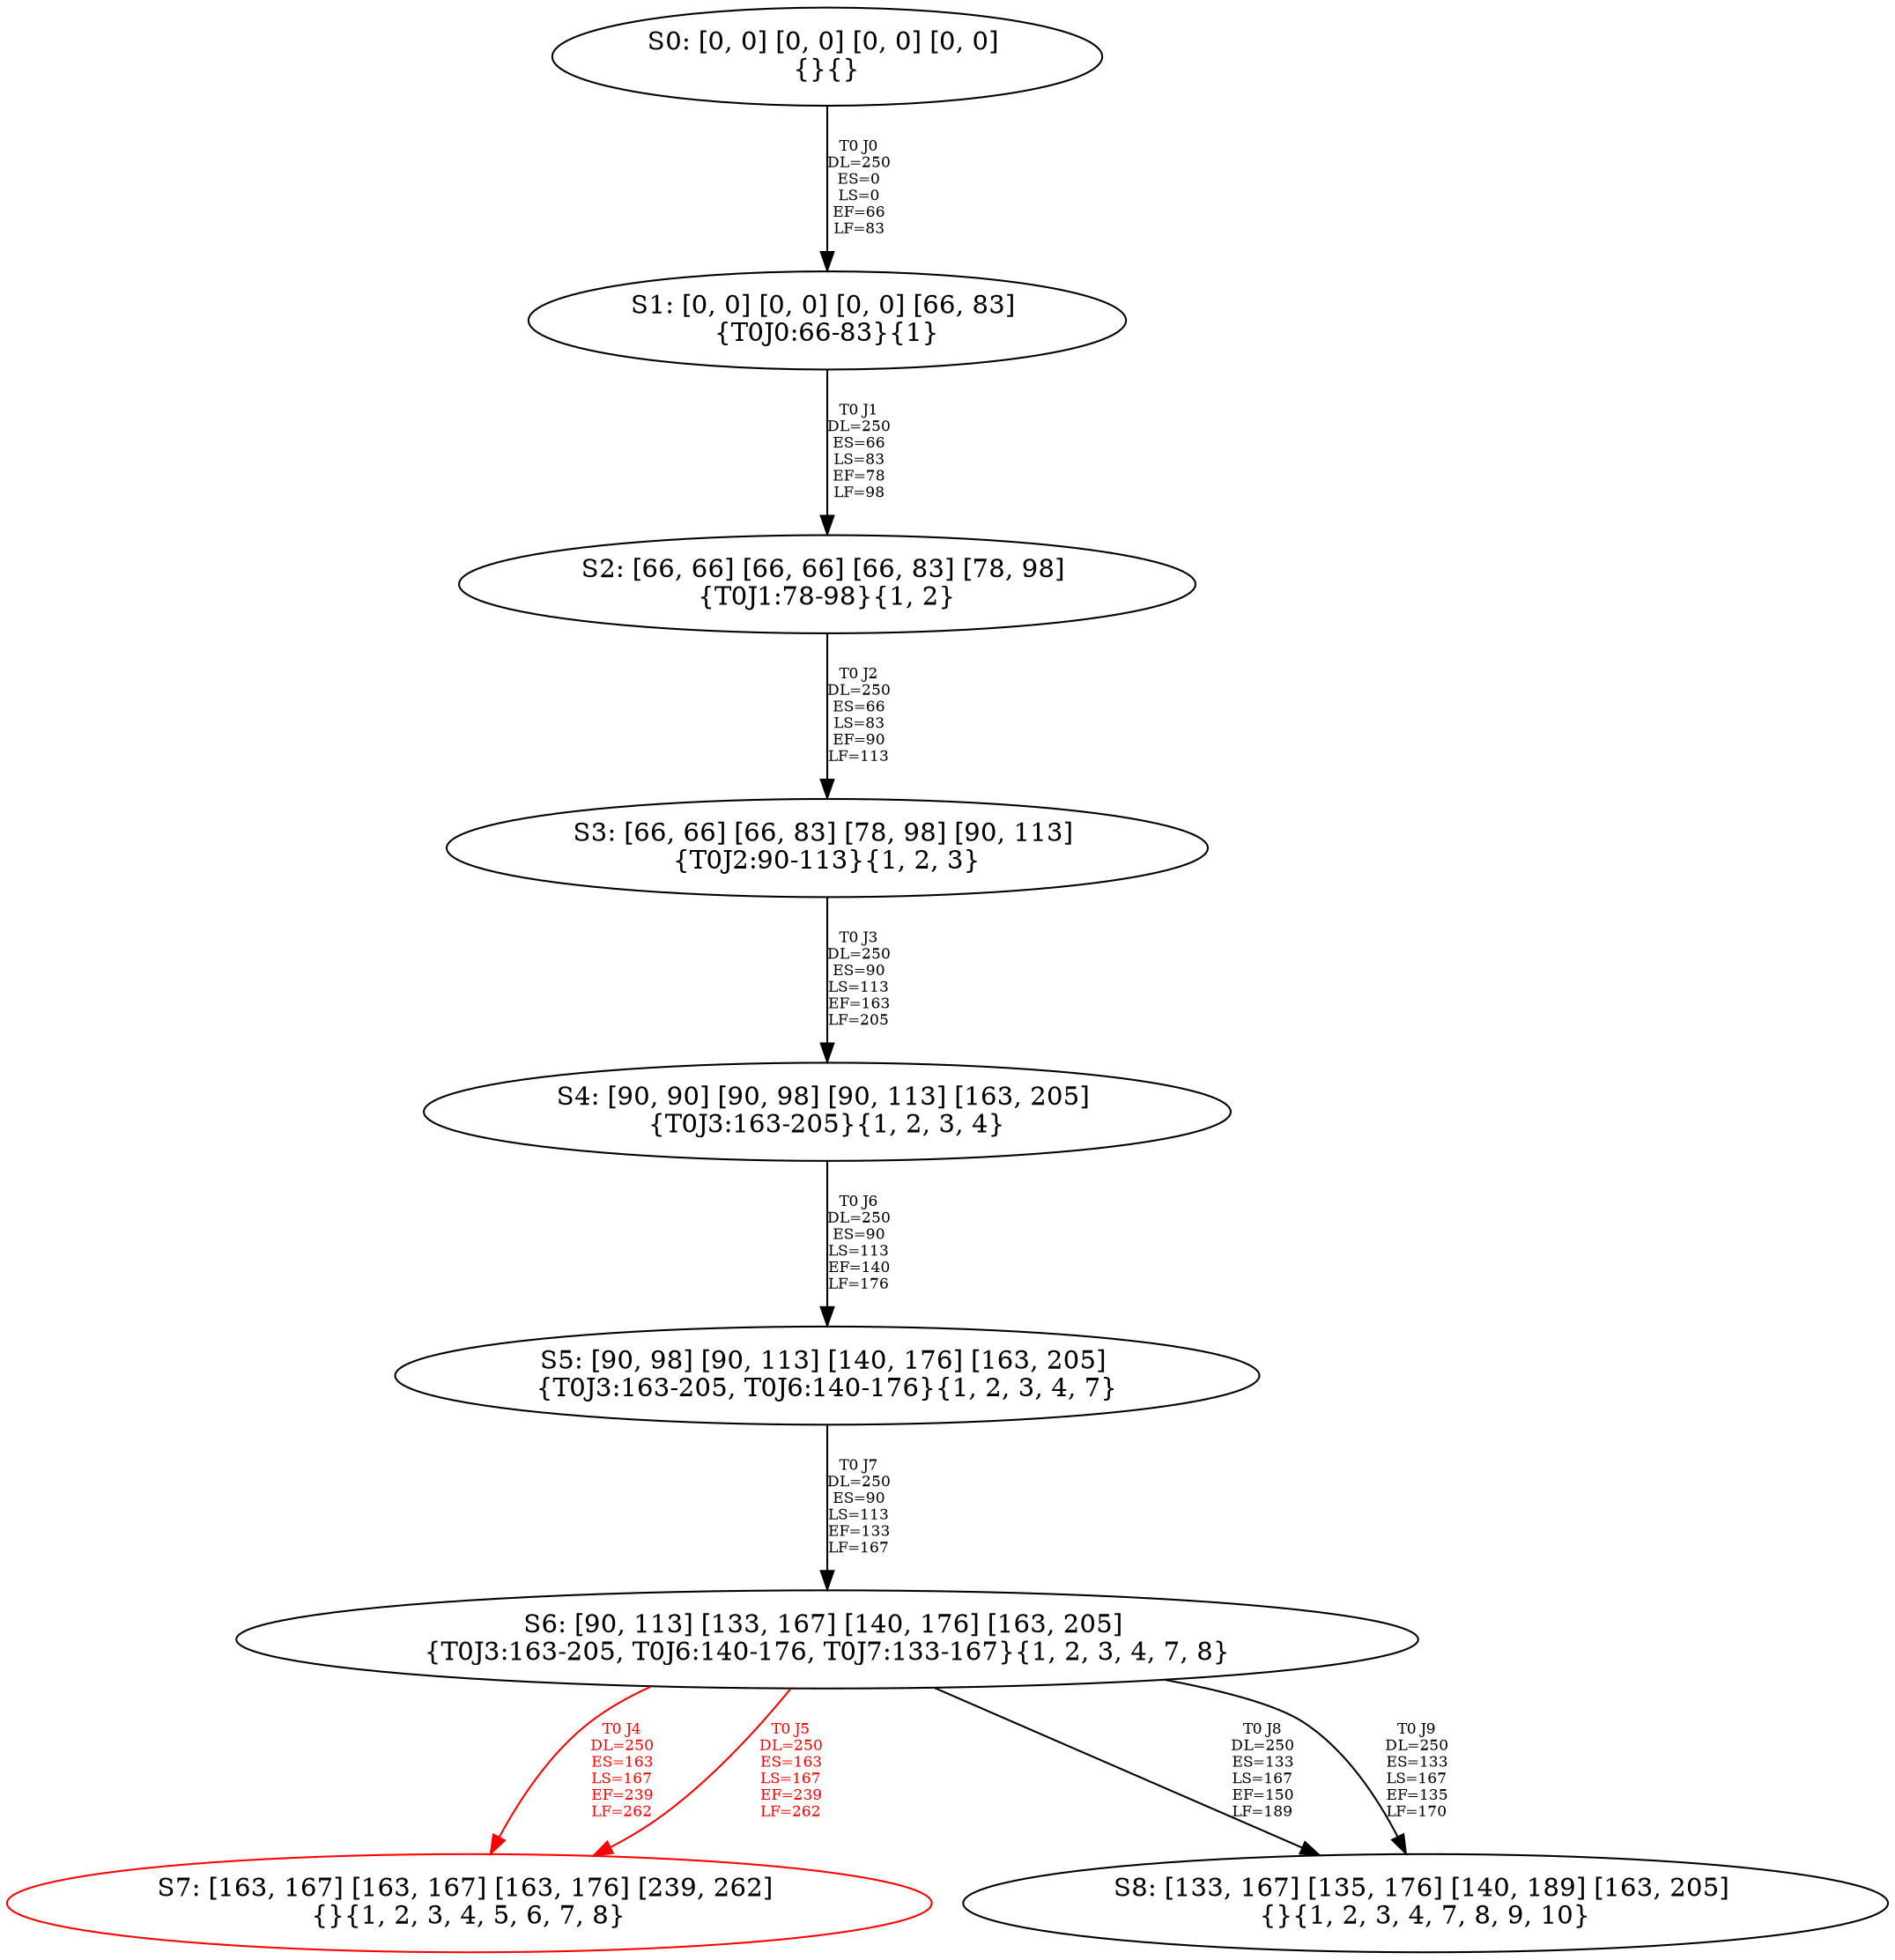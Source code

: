 digraph {
	S0[label="S0: [0, 0] [0, 0] [0, 0] [0, 0] \n{}{}"];
	S1[label="S1: [0, 0] [0, 0] [0, 0] [66, 83] \n{T0J0:66-83}{1}"];
	S2[label="S2: [66, 66] [66, 66] [66, 83] [78, 98] \n{T0J1:78-98}{1, 2}"];
	S3[label="S3: [66, 66] [66, 83] [78, 98] [90, 113] \n{T0J2:90-113}{1, 2, 3}"];
	S4[label="S4: [90, 90] [90, 98] [90, 113] [163, 205] \n{T0J3:163-205}{1, 2, 3, 4}"];
	S5[label="S5: [90, 98] [90, 113] [140, 176] [163, 205] \n{T0J3:163-205, T0J6:140-176}{1, 2, 3, 4, 7}"];
	S6[label="S6: [90, 113] [133, 167] [140, 176] [163, 205] \n{T0J3:163-205, T0J6:140-176, T0J7:133-167}{1, 2, 3, 4, 7, 8}"];
	S7[label="S7: [163, 167] [163, 167] [163, 176] [239, 262] \n{}{1, 2, 3, 4, 5, 6, 7, 8}"];
	S8[label="S8: [133, 167] [135, 176] [140, 189] [163, 205] \n{}{1, 2, 3, 4, 7, 8, 9, 10}"];
	S0 -> S1[label="T0 J0\nDL=250\nES=0\nLS=0\nEF=66\nLF=83",fontsize=8];
	S1 -> S2[label="T0 J1\nDL=250\nES=66\nLS=83\nEF=78\nLF=98",fontsize=8];
	S2 -> S3[label="T0 J2\nDL=250\nES=66\nLS=83\nEF=90\nLF=113",fontsize=8];
	S3 -> S4[label="T0 J3\nDL=250\nES=90\nLS=113\nEF=163\nLF=205",fontsize=8];
	S4 -> S5[label="T0 J6\nDL=250\nES=90\nLS=113\nEF=140\nLF=176",fontsize=8];
	S5 -> S6[label="T0 J7\nDL=250\nES=90\nLS=113\nEF=133\nLF=167",fontsize=8];
	S6 -> S7[label="T0 J4\nDL=250\nES=163\nLS=167\nEF=239\nLF=262",color=Red,fontcolor=Red,fontsize=8];
S7[color=Red];
	S6 -> S7[label="T0 J5\nDL=250\nES=163\nLS=167\nEF=239\nLF=262",color=Red,fontcolor=Red,fontsize=8];
S7[color=Red];
	S6 -> S8[label="T0 J8\nDL=250\nES=133\nLS=167\nEF=150\nLF=189",fontsize=8];
	S6 -> S8[label="T0 J9\nDL=250\nES=133\nLS=167\nEF=135\nLF=170",fontsize=8];
}
